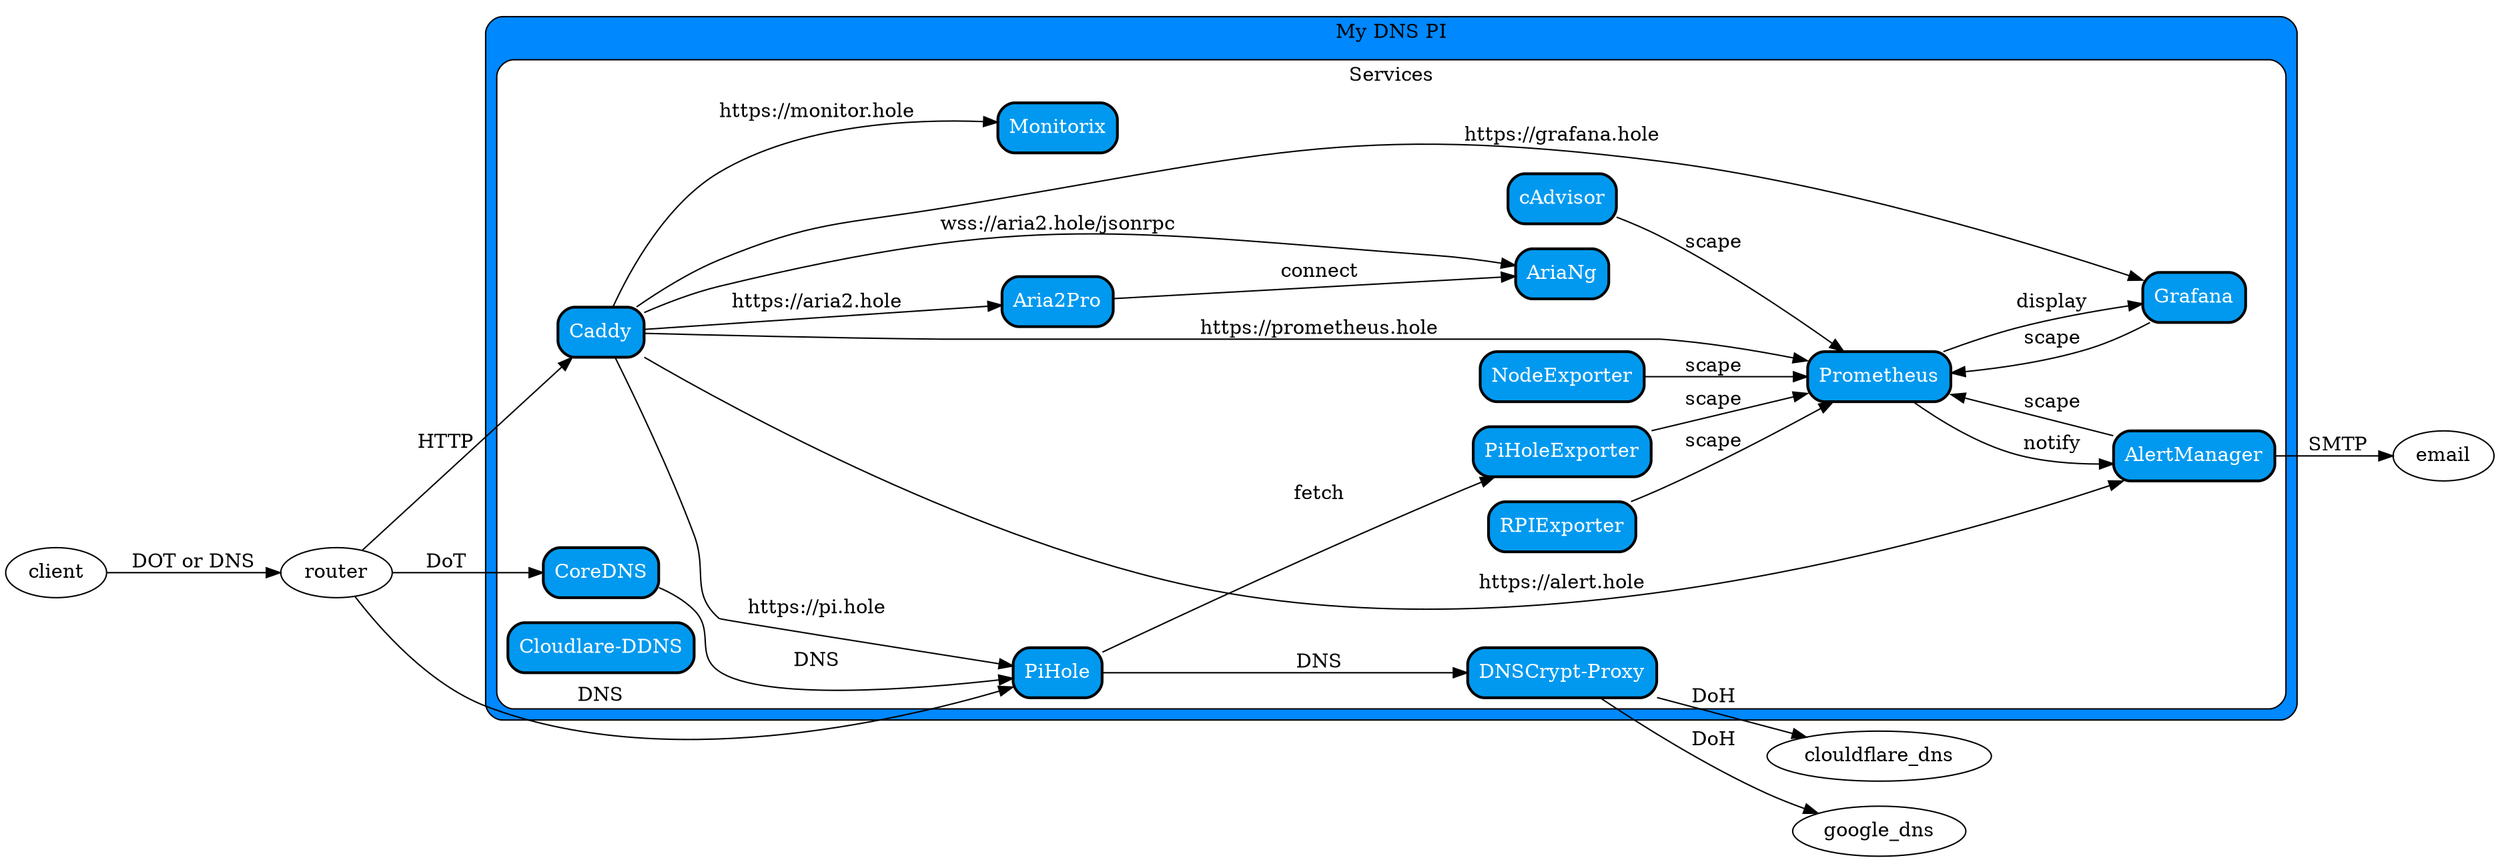 digraph G {
    rankdir=LR

    subgraph cluster_0 {
        style="rounded,filled"
        fillcolor="#0088FF"

        node [style="rounded,filled", shape=box, penwidth=2, fillcolor="#0099EF", fontcolor=white]

        label="My DNS PI"
        subgraph cluster_1 {
            fillcolor="#FFFFFF"
            label="Services"

            coredns [label="CoreDNS"]
            pihole  [label="PiHole"]
            dnscrypt_proxy [label="DNSCrypt-Proxy"]

            caddy [label="Caddy"]
            monitorix [label="Monitorix"]
            cloudflare_ddns [label="Cloudlare-DDNS"]

            aria2_pro [label="Aria2Pro"]
            aria2_ng [label="AriaNg"]

            prometheus [label="Prometheus"]
            cadvisor [label="cAdvisor"]
            node_exporter [label="NodeExporter"]
            pihole_exporter [label="PiHoleExporter"]
            rpi_exporter [label="RPIExporter"]

            alert_manager [label="AlertManager"]
            grafana [label="Grafana"]
        }
    }

    client -> router [label="DOT or DNS"]

    //  Router
    router -> coredns [label="DoT"]
    router -> pihole [label="DNS"]
    router -> caddy [label="HTTP"]

    coredns -> pihole [label="DNS"]

    //  Pihole
    pihole -> dnscrypt_proxy [label="DNS"]
    pihole -> pihole_exporter [label="fetch"]

    dnscrypt_proxy -> clouldflare_dns [label="DoH"]
    dnscrypt_proxy -> google_dns [label="DoH"]

    //  Caddy
    caddy -> pihole [label="https://pi.hole"]
    caddy -> monitorix [label="https://monitor.hole"]
    caddy -> prometheus [label="https://prometheus.hole"]
    caddy -> alert_manager [label="https://alert.hole"]
    caddy -> grafana [label="https://grafana.hole"]
    caddy -> aria2_pro [label="https://aria2.hole"]
    caddy -> aria2_ng [label="wss://aria2.hole/jsonrpc"]

    //  Prometheus
    cadvisor -> prometheus [label="scape"]
    node_exporter -> prometheus [label="scape"]
    pihole_exporter -> prometheus [label="scape"]
    rpi_exporter -> prometheus [label="scape"]
    alert_manager -> prometheus [label="scape"]
    grafana -> prometheus [label="scape"]

    //  Alert Manager
    alert_manager -> email [label="SMTP"]

    prometheus -> alert_manager [label="notify"]

    // Grafana
    prometheus -> grafana [label="display"]

    aria2_pro -> aria2_ng [label="connect"]
}
